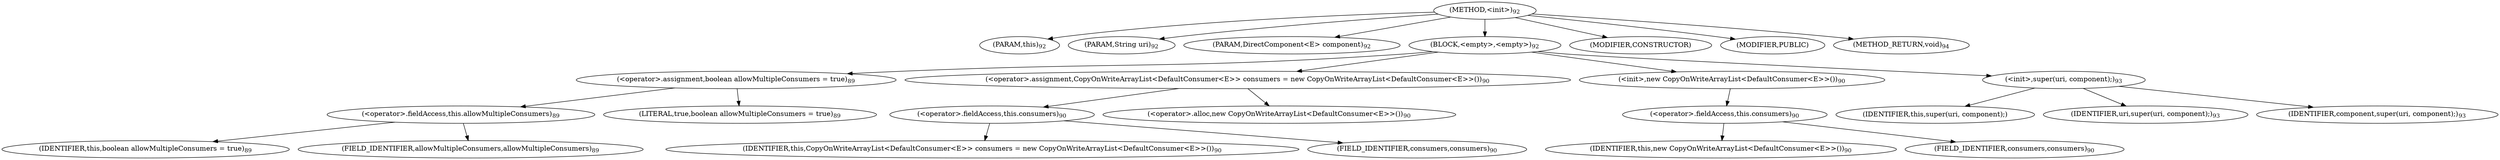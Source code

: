 digraph "&lt;init&gt;" {  
"184" [label = <(METHOD,&lt;init&gt;)<SUB>92</SUB>> ]
"13" [label = <(PARAM,this)<SUB>92</SUB>> ]
"185" [label = <(PARAM,String uri)<SUB>92</SUB>> ]
"186" [label = <(PARAM,DirectComponent&lt;E&gt; component)<SUB>92</SUB>> ]
"187" [label = <(BLOCK,&lt;empty&gt;,&lt;empty&gt;)<SUB>92</SUB>> ]
"188" [label = <(&lt;operator&gt;.assignment,boolean allowMultipleConsumers = true)<SUB>89</SUB>> ]
"189" [label = <(&lt;operator&gt;.fieldAccess,this.allowMultipleConsumers)<SUB>89</SUB>> ]
"190" [label = <(IDENTIFIER,this,boolean allowMultipleConsumers = true)<SUB>89</SUB>> ]
"191" [label = <(FIELD_IDENTIFIER,allowMultipleConsumers,allowMultipleConsumers)<SUB>89</SUB>> ]
"192" [label = <(LITERAL,true,boolean allowMultipleConsumers = true)<SUB>89</SUB>> ]
"193" [label = <(&lt;operator&gt;.assignment,CopyOnWriteArrayList&lt;DefaultConsumer&lt;E&gt;&gt; consumers = new CopyOnWriteArrayList&lt;DefaultConsumer&lt;E&gt;&gt;())<SUB>90</SUB>> ]
"194" [label = <(&lt;operator&gt;.fieldAccess,this.consumers)<SUB>90</SUB>> ]
"195" [label = <(IDENTIFIER,this,CopyOnWriteArrayList&lt;DefaultConsumer&lt;E&gt;&gt; consumers = new CopyOnWriteArrayList&lt;DefaultConsumer&lt;E&gt;&gt;())<SUB>90</SUB>> ]
"196" [label = <(FIELD_IDENTIFIER,consumers,consumers)<SUB>90</SUB>> ]
"197" [label = <(&lt;operator&gt;.alloc,new CopyOnWriteArrayList&lt;DefaultConsumer&lt;E&gt;&gt;())<SUB>90</SUB>> ]
"198" [label = <(&lt;init&gt;,new CopyOnWriteArrayList&lt;DefaultConsumer&lt;E&gt;&gt;())<SUB>90</SUB>> ]
"199" [label = <(&lt;operator&gt;.fieldAccess,this.consumers)<SUB>90</SUB>> ]
"200" [label = <(IDENTIFIER,this,new CopyOnWriteArrayList&lt;DefaultConsumer&lt;E&gt;&gt;())<SUB>90</SUB>> ]
"201" [label = <(FIELD_IDENTIFIER,consumers,consumers)<SUB>90</SUB>> ]
"202" [label = <(&lt;init&gt;,super(uri, component);)<SUB>93</SUB>> ]
"12" [label = <(IDENTIFIER,this,super(uri, component);)> ]
"203" [label = <(IDENTIFIER,uri,super(uri, component);)<SUB>93</SUB>> ]
"204" [label = <(IDENTIFIER,component,super(uri, component);)<SUB>93</SUB>> ]
"205" [label = <(MODIFIER,CONSTRUCTOR)> ]
"206" [label = <(MODIFIER,PUBLIC)> ]
"207" [label = <(METHOD_RETURN,void)<SUB>94</SUB>> ]
  "184" -> "13" 
  "184" -> "185" 
  "184" -> "186" 
  "184" -> "187" 
  "184" -> "205" 
  "184" -> "206" 
  "184" -> "207" 
  "187" -> "188" 
  "187" -> "193" 
  "187" -> "198" 
  "187" -> "202" 
  "188" -> "189" 
  "188" -> "192" 
  "189" -> "190" 
  "189" -> "191" 
  "193" -> "194" 
  "193" -> "197" 
  "194" -> "195" 
  "194" -> "196" 
  "198" -> "199" 
  "199" -> "200" 
  "199" -> "201" 
  "202" -> "12" 
  "202" -> "203" 
  "202" -> "204" 
}
